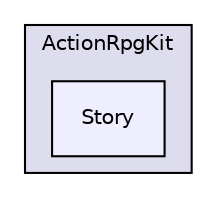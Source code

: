 digraph "Story" {
  compound=true
  node [ fontsize="10", fontname="Helvetica"];
  edge [ labelfontsize="10", labelfontname="Helvetica"];
  subgraph clusterdir_9ecb837a21b60474ce98456d518a780a {
    graph [ bgcolor="#ddddee", pencolor="black", label="ActionRpgKit" fontname="Helvetica", fontsize="10", URL="dir_9ecb837a21b60474ce98456d518a780a.xhtml"]
  dir_ed0b67d673b419dc884987f7178aa28a [shape=box, label="Story", style="filled", fillcolor="#eeeeff", pencolor="black", URL="dir_ed0b67d673b419dc884987f7178aa28a.xhtml"];
  }
}
